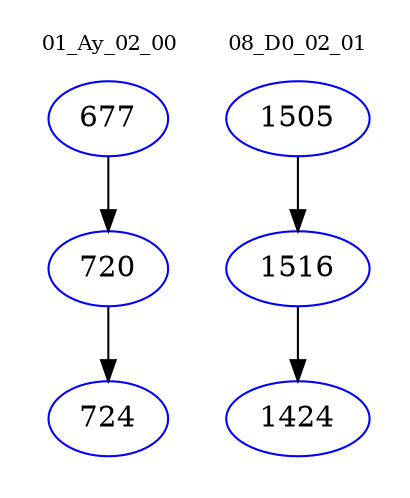 digraph{
subgraph cluster_0 {
color = white
label = "01_Ay_02_00";
fontsize=10;
T0_677 [label="677", color="blue"]
T0_677 -> T0_720 [color="black"]
T0_720 [label="720", color="blue"]
T0_720 -> T0_724 [color="black"]
T0_724 [label="724", color="blue"]
}
subgraph cluster_1 {
color = white
label = "08_D0_02_01";
fontsize=10;
T1_1505 [label="1505", color="blue"]
T1_1505 -> T1_1516 [color="black"]
T1_1516 [label="1516", color="blue"]
T1_1516 -> T1_1424 [color="black"]
T1_1424 [label="1424", color="blue"]
}
}
